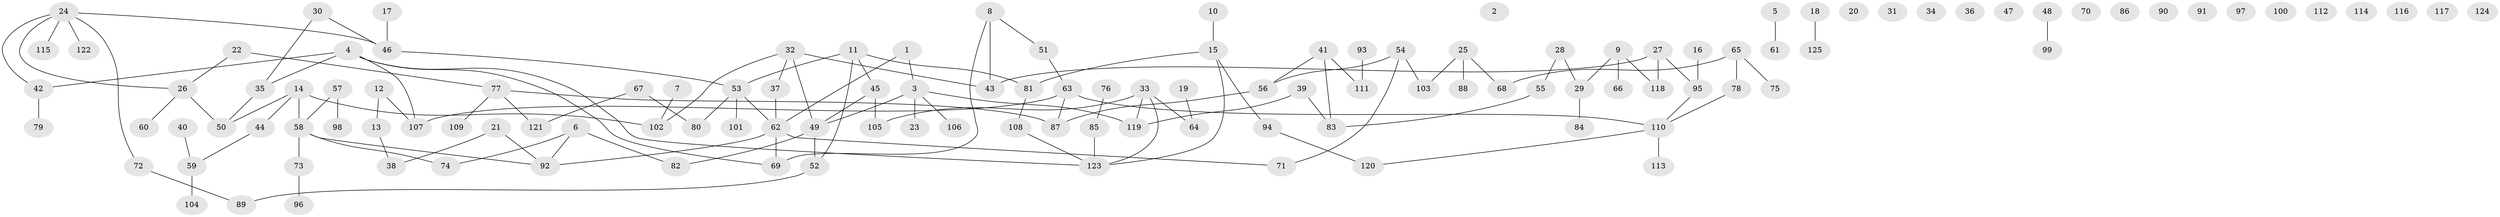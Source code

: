 // Generated by graph-tools (version 1.1) at 2025/13/03/09/25 04:13:06]
// undirected, 125 vertices, 130 edges
graph export_dot {
graph [start="1"]
  node [color=gray90,style=filled];
  1;
  2;
  3;
  4;
  5;
  6;
  7;
  8;
  9;
  10;
  11;
  12;
  13;
  14;
  15;
  16;
  17;
  18;
  19;
  20;
  21;
  22;
  23;
  24;
  25;
  26;
  27;
  28;
  29;
  30;
  31;
  32;
  33;
  34;
  35;
  36;
  37;
  38;
  39;
  40;
  41;
  42;
  43;
  44;
  45;
  46;
  47;
  48;
  49;
  50;
  51;
  52;
  53;
  54;
  55;
  56;
  57;
  58;
  59;
  60;
  61;
  62;
  63;
  64;
  65;
  66;
  67;
  68;
  69;
  70;
  71;
  72;
  73;
  74;
  75;
  76;
  77;
  78;
  79;
  80;
  81;
  82;
  83;
  84;
  85;
  86;
  87;
  88;
  89;
  90;
  91;
  92;
  93;
  94;
  95;
  96;
  97;
  98;
  99;
  100;
  101;
  102;
  103;
  104;
  105;
  106;
  107;
  108;
  109;
  110;
  111;
  112;
  113;
  114;
  115;
  116;
  117;
  118;
  119;
  120;
  121;
  122;
  123;
  124;
  125;
  1 -- 3;
  1 -- 62;
  3 -- 23;
  3 -- 49;
  3 -- 106;
  3 -- 119;
  4 -- 35;
  4 -- 42;
  4 -- 69;
  4 -- 107;
  4 -- 123;
  5 -- 61;
  6 -- 74;
  6 -- 82;
  6 -- 92;
  7 -- 102;
  8 -- 43;
  8 -- 51;
  8 -- 69;
  9 -- 29;
  9 -- 66;
  9 -- 118;
  10 -- 15;
  11 -- 45;
  11 -- 52;
  11 -- 53;
  11 -- 81;
  12 -- 13;
  12 -- 107;
  13 -- 38;
  14 -- 44;
  14 -- 50;
  14 -- 58;
  14 -- 102;
  15 -- 81;
  15 -- 94;
  15 -- 123;
  16 -- 95;
  17 -- 46;
  18 -- 125;
  19 -- 64;
  21 -- 38;
  21 -- 92;
  22 -- 26;
  22 -- 77;
  24 -- 26;
  24 -- 42;
  24 -- 46;
  24 -- 72;
  24 -- 115;
  24 -- 122;
  25 -- 68;
  25 -- 88;
  25 -- 103;
  26 -- 50;
  26 -- 60;
  27 -- 43;
  27 -- 95;
  27 -- 118;
  28 -- 29;
  28 -- 55;
  29 -- 84;
  30 -- 35;
  30 -- 46;
  32 -- 37;
  32 -- 43;
  32 -- 49;
  32 -- 102;
  33 -- 64;
  33 -- 105;
  33 -- 119;
  33 -- 123;
  35 -- 50;
  37 -- 62;
  39 -- 83;
  39 -- 119;
  40 -- 59;
  41 -- 56;
  41 -- 83;
  41 -- 111;
  42 -- 79;
  44 -- 59;
  45 -- 49;
  45 -- 105;
  46 -- 53;
  48 -- 99;
  49 -- 52;
  49 -- 82;
  51 -- 63;
  52 -- 89;
  53 -- 62;
  53 -- 80;
  53 -- 101;
  54 -- 56;
  54 -- 71;
  54 -- 103;
  55 -- 83;
  56 -- 87;
  57 -- 58;
  57 -- 98;
  58 -- 73;
  58 -- 74;
  58 -- 92;
  59 -- 104;
  62 -- 69;
  62 -- 71;
  62 -- 92;
  63 -- 87;
  63 -- 107;
  63 -- 110;
  65 -- 68;
  65 -- 75;
  65 -- 78;
  67 -- 80;
  67 -- 121;
  72 -- 89;
  73 -- 96;
  76 -- 85;
  77 -- 87;
  77 -- 109;
  77 -- 121;
  78 -- 110;
  81 -- 108;
  85 -- 123;
  93 -- 111;
  94 -- 120;
  95 -- 110;
  108 -- 123;
  110 -- 113;
  110 -- 120;
}
